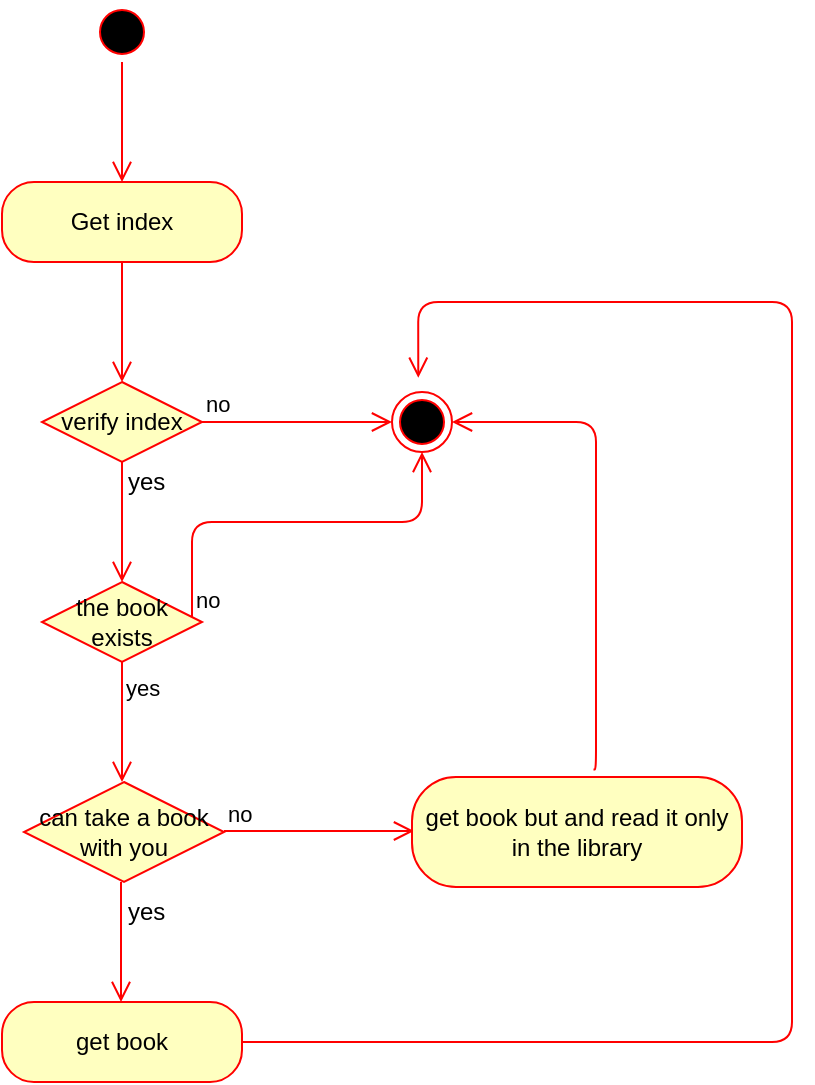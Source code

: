 <mxfile version="11.2.4" type="device" pages="1"><diagram id="yH87gcY0OVZYipVtrqDL" name="Page-1"><mxGraphModel dx="981" dy="549" grid="1" gridSize="10" guides="1" tooltips="1" connect="1" arrows="1" fold="1" page="1" pageScale="1" pageWidth="827" pageHeight="1169" math="0" shadow="0"><root><mxCell id="0"/><mxCell id="1" parent="0"/><mxCell id="FENXzFx9lmggNdkJ7gXO-1" value="" style="ellipse;html=1;shape=startState;fillColor=#000000;strokeColor=#ff0000;" vertex="1" parent="1"><mxGeometry x="160" y="10" width="30" height="30" as="geometry"/></mxCell><mxCell id="FENXzFx9lmggNdkJ7gXO-2" value="" style="edgeStyle=orthogonalEdgeStyle;html=1;verticalAlign=bottom;endArrow=open;endSize=8;strokeColor=#ff0000;" edge="1" source="FENXzFx9lmggNdkJ7gXO-1" parent="1"><mxGeometry relative="1" as="geometry"><mxPoint x="175" y="100" as="targetPoint"/></mxGeometry></mxCell><mxCell id="FENXzFx9lmggNdkJ7gXO-3" value="Get index" style="rounded=1;whiteSpace=wrap;html=1;arcSize=40;fontColor=#000000;fillColor=#ffffc0;strokeColor=#ff0000;" vertex="1" parent="1"><mxGeometry x="115" y="100" width="120" height="40" as="geometry"/></mxCell><mxCell id="FENXzFx9lmggNdkJ7gXO-4" value="" style="edgeStyle=orthogonalEdgeStyle;html=1;verticalAlign=bottom;endArrow=open;endSize=8;strokeColor=#ff0000;" edge="1" source="FENXzFx9lmggNdkJ7gXO-3" parent="1"><mxGeometry relative="1" as="geometry"><mxPoint x="175" y="200" as="targetPoint"/></mxGeometry></mxCell><mxCell id="FENXzFx9lmggNdkJ7gXO-9" value="verify index" style="rhombus;whiteSpace=wrap;html=1;fillColor=#ffffc0;strokeColor=#ff0000;" vertex="1" parent="1"><mxGeometry x="135" y="200" width="80" height="40" as="geometry"/></mxCell><mxCell id="FENXzFx9lmggNdkJ7gXO-10" value="no" style="edgeStyle=orthogonalEdgeStyle;html=1;align=left;verticalAlign=bottom;endArrow=open;endSize=8;strokeColor=#ff0000;" edge="1" source="FENXzFx9lmggNdkJ7gXO-9" parent="1"><mxGeometry x="-1" relative="1" as="geometry"><mxPoint x="310" y="220" as="targetPoint"/></mxGeometry></mxCell><mxCell id="FENXzFx9lmggNdkJ7gXO-12" value="" style="edgeStyle=orthogonalEdgeStyle;html=1;verticalAlign=bottom;endArrow=open;endSize=8;strokeColor=#ff0000;" edge="1" parent="1"><mxGeometry relative="1" as="geometry"><mxPoint x="175" y="300" as="targetPoint"/><mxPoint x="175" y="240" as="sourcePoint"/></mxGeometry></mxCell><mxCell id="FENXzFx9lmggNdkJ7gXO-13" value="yes" style="text;html=1;resizable=0;points=[];autosize=1;align=left;verticalAlign=top;spacingTop=-4;" vertex="1" parent="1"><mxGeometry x="176" y="240" width="30" height="20" as="geometry"/></mxCell><mxCell id="FENXzFx9lmggNdkJ7gXO-14" value="" style="ellipse;html=1;shape=endState;fillColor=#000000;strokeColor=#ff0000;" vertex="1" parent="1"><mxGeometry x="310" y="205" width="30" height="30" as="geometry"/></mxCell><mxCell id="FENXzFx9lmggNdkJ7gXO-16" value="the book exists" style="rhombus;whiteSpace=wrap;html=1;fillColor=#ffffc0;strokeColor=#ff0000;" vertex="1" parent="1"><mxGeometry x="135" y="300" width="80" height="40" as="geometry"/></mxCell><mxCell id="FENXzFx9lmggNdkJ7gXO-17" value="no" style="edgeStyle=orthogonalEdgeStyle;html=1;align=left;verticalAlign=bottom;endArrow=open;endSize=8;strokeColor=#ff0000;entryX=0.5;entryY=1;entryDx=0;entryDy=0;" edge="1" source="FENXzFx9lmggNdkJ7gXO-16" parent="1" target="FENXzFx9lmggNdkJ7gXO-14"><mxGeometry x="-1" relative="1" as="geometry"><mxPoint x="315" y="240" as="targetPoint"/><Array as="points"><mxPoint x="210" y="270"/><mxPoint x="325" y="270"/></Array></mxGeometry></mxCell><mxCell id="FENXzFx9lmggNdkJ7gXO-18" value="yes" style="edgeStyle=orthogonalEdgeStyle;html=1;align=left;verticalAlign=top;endArrow=open;endSize=8;strokeColor=#ff0000;" edge="1" source="FENXzFx9lmggNdkJ7gXO-16" parent="1"><mxGeometry x="-1" relative="1" as="geometry"><mxPoint x="175" y="400" as="targetPoint"/></mxGeometry></mxCell><mxCell id="FENXzFx9lmggNdkJ7gXO-19" value="can take a book with you" style="rhombus;whiteSpace=wrap;html=1;fillColor=#ffffc0;strokeColor=#ff0000;" vertex="1" parent="1"><mxGeometry x="126" y="400" width="100" height="50" as="geometry"/></mxCell><mxCell id="FENXzFx9lmggNdkJ7gXO-21" value="" style="edgeStyle=orthogonalEdgeStyle;html=1;verticalAlign=bottom;endArrow=open;endSize=8;strokeColor=#ff0000;" edge="1" parent="1"><mxGeometry relative="1" as="geometry"><mxPoint x="174.5" y="510" as="targetPoint"/><mxPoint x="174.5" y="450" as="sourcePoint"/></mxGeometry></mxCell><mxCell id="FENXzFx9lmggNdkJ7gXO-22" value="yes" style="text;html=1;resizable=0;points=[];autosize=1;align=left;verticalAlign=top;spacingTop=-4;" vertex="1" parent="1"><mxGeometry x="176" y="455" width="30" height="20" as="geometry"/></mxCell><mxCell id="FENXzFx9lmggNdkJ7gXO-24" value="no" style="edgeStyle=orthogonalEdgeStyle;html=1;align=left;verticalAlign=bottom;endArrow=open;endSize=8;strokeColor=#ff0000;" edge="1" parent="1"><mxGeometry x="-1" relative="1" as="geometry"><mxPoint x="321" y="424.5" as="targetPoint"/><mxPoint x="226" y="424.5" as="sourcePoint"/></mxGeometry></mxCell><mxCell id="FENXzFx9lmggNdkJ7gXO-25" value="get book but and read it only in the library" style="rounded=1;whiteSpace=wrap;html=1;arcSize=40;fontColor=#000000;fillColor=#ffffc0;strokeColor=#ff0000;" vertex="1" parent="1"><mxGeometry x="320" y="397.5" width="165" height="55" as="geometry"/></mxCell><mxCell id="FENXzFx9lmggNdkJ7gXO-27" value="" style="edgeStyle=orthogonalEdgeStyle;html=1;verticalAlign=bottom;endArrow=open;endSize=8;strokeColor=#ff0000;entryX=1;entryY=0.5;entryDx=0;entryDy=0;exitX=0.55;exitY=-0.068;exitDx=0;exitDy=0;exitPerimeter=0;" edge="1" parent="1" source="FENXzFx9lmggNdkJ7gXO-25" target="FENXzFx9lmggNdkJ7gXO-14"><mxGeometry relative="1" as="geometry"><mxPoint x="484.5" y="482.5" as="targetPoint"/><mxPoint x="484.5" y="422.5" as="sourcePoint"/><Array as="points"><mxPoint x="412" y="394"/><mxPoint x="412" y="220"/></Array></mxGeometry></mxCell><mxCell id="FENXzFx9lmggNdkJ7gXO-28" value="get book" style="rounded=1;whiteSpace=wrap;html=1;arcSize=40;fontColor=#000000;fillColor=#ffffc0;strokeColor=#ff0000;" vertex="1" parent="1"><mxGeometry x="115" y="510" width="120" height="40" as="geometry"/></mxCell><mxCell id="FENXzFx9lmggNdkJ7gXO-29" value="" style="edgeStyle=orthogonalEdgeStyle;html=1;verticalAlign=bottom;endArrow=open;endSize=8;strokeColor=#ff0000;entryX=0.438;entryY=-0.237;entryDx=0;entryDy=0;entryPerimeter=0;" edge="1" source="FENXzFx9lmggNdkJ7gXO-28" parent="1" target="FENXzFx9lmggNdkJ7gXO-14"><mxGeometry relative="1" as="geometry"><mxPoint x="175" y="610" as="targetPoint"/><Array as="points"><mxPoint x="510" y="530"/><mxPoint x="510" y="160"/><mxPoint x="323" y="160"/></Array></mxGeometry></mxCell></root></mxGraphModel></diagram></mxfile>